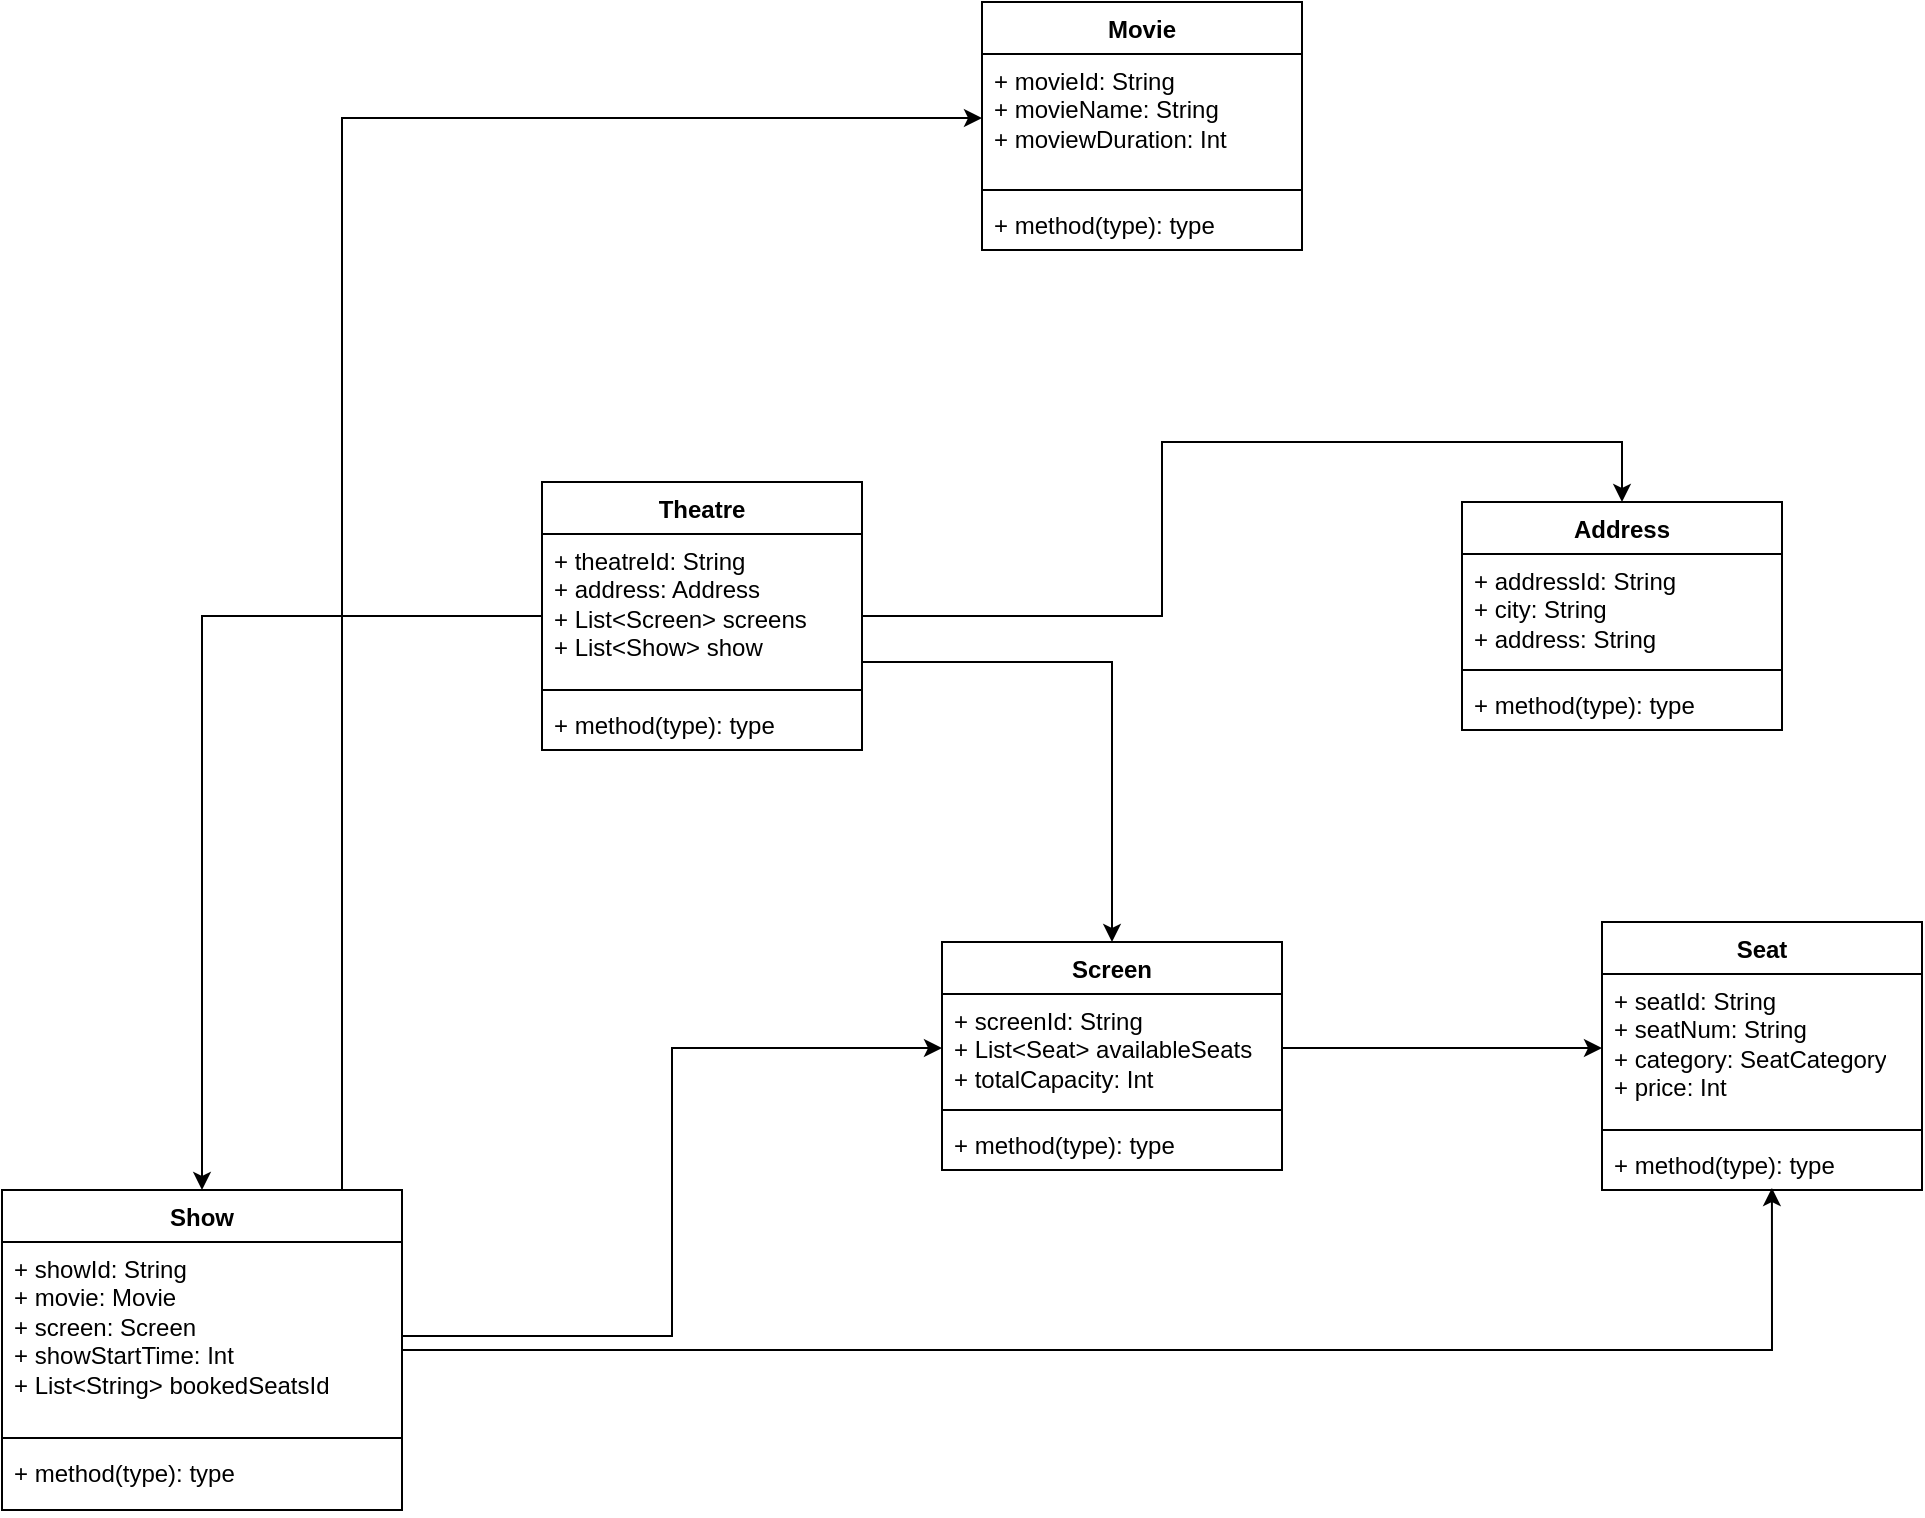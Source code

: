 <mxfile version="26.0.3">
  <diagram name="Page-1" id="yMcLuJoqtXdXXX276KyM">
    <mxGraphModel dx="2620" dy="1086" grid="1" gridSize="10" guides="1" tooltips="1" connect="1" arrows="1" fold="1" page="1" pageScale="1" pageWidth="827" pageHeight="1169" math="0" shadow="0">
      <root>
        <mxCell id="0" />
        <mxCell id="1" parent="0" />
        <mxCell id="469wpsaRu-cD0qPaD7Tg-1" value="Movie" style="swimlane;fontStyle=1;align=center;verticalAlign=top;childLayout=stackLayout;horizontal=1;startSize=26;horizontalStack=0;resizeParent=1;resizeParentMax=0;resizeLast=0;collapsible=1;marginBottom=0;whiteSpace=wrap;html=1;" vertex="1" parent="1">
          <mxGeometry x="220" y="150" width="160" height="124" as="geometry" />
        </mxCell>
        <mxCell id="469wpsaRu-cD0qPaD7Tg-2" value="+ movieId: String&lt;div&gt;+ movieName: String&lt;/div&gt;&lt;div&gt;+ moviewDuration: Int&amp;nbsp;&lt;/div&gt;" style="text;strokeColor=none;fillColor=none;align=left;verticalAlign=top;spacingLeft=4;spacingRight=4;overflow=hidden;rotatable=0;points=[[0,0.5],[1,0.5]];portConstraint=eastwest;whiteSpace=wrap;html=1;" vertex="1" parent="469wpsaRu-cD0qPaD7Tg-1">
          <mxGeometry y="26" width="160" height="64" as="geometry" />
        </mxCell>
        <mxCell id="469wpsaRu-cD0qPaD7Tg-3" value="" style="line;strokeWidth=1;fillColor=none;align=left;verticalAlign=middle;spacingTop=-1;spacingLeft=3;spacingRight=3;rotatable=0;labelPosition=right;points=[];portConstraint=eastwest;strokeColor=inherit;" vertex="1" parent="469wpsaRu-cD0qPaD7Tg-1">
          <mxGeometry y="90" width="160" height="8" as="geometry" />
        </mxCell>
        <mxCell id="469wpsaRu-cD0qPaD7Tg-4" value="+ method(type): type" style="text;strokeColor=none;fillColor=none;align=left;verticalAlign=top;spacingLeft=4;spacingRight=4;overflow=hidden;rotatable=0;points=[[0,0.5],[1,0.5]];portConstraint=eastwest;whiteSpace=wrap;html=1;" vertex="1" parent="469wpsaRu-cD0qPaD7Tg-1">
          <mxGeometry y="98" width="160" height="26" as="geometry" />
        </mxCell>
        <mxCell id="469wpsaRu-cD0qPaD7Tg-5" value="Address" style="swimlane;fontStyle=1;align=center;verticalAlign=top;childLayout=stackLayout;horizontal=1;startSize=26;horizontalStack=0;resizeParent=1;resizeParentMax=0;resizeLast=0;collapsible=1;marginBottom=0;whiteSpace=wrap;html=1;" vertex="1" parent="1">
          <mxGeometry x="460" y="400" width="160" height="114" as="geometry" />
        </mxCell>
        <mxCell id="469wpsaRu-cD0qPaD7Tg-6" value="+ addressId: String&lt;div&gt;+ city: String&lt;/div&gt;&lt;div&gt;+ address: String&lt;/div&gt;" style="text;strokeColor=none;fillColor=none;align=left;verticalAlign=top;spacingLeft=4;spacingRight=4;overflow=hidden;rotatable=0;points=[[0,0.5],[1,0.5]];portConstraint=eastwest;whiteSpace=wrap;html=1;" vertex="1" parent="469wpsaRu-cD0qPaD7Tg-5">
          <mxGeometry y="26" width="160" height="54" as="geometry" />
        </mxCell>
        <mxCell id="469wpsaRu-cD0qPaD7Tg-7" value="" style="line;strokeWidth=1;fillColor=none;align=left;verticalAlign=middle;spacingTop=-1;spacingLeft=3;spacingRight=3;rotatable=0;labelPosition=right;points=[];portConstraint=eastwest;strokeColor=inherit;" vertex="1" parent="469wpsaRu-cD0qPaD7Tg-5">
          <mxGeometry y="80" width="160" height="8" as="geometry" />
        </mxCell>
        <mxCell id="469wpsaRu-cD0qPaD7Tg-8" value="+ method(type): type" style="text;strokeColor=none;fillColor=none;align=left;verticalAlign=top;spacingLeft=4;spacingRight=4;overflow=hidden;rotatable=0;points=[[0,0.5],[1,0.5]];portConstraint=eastwest;whiteSpace=wrap;html=1;" vertex="1" parent="469wpsaRu-cD0qPaD7Tg-5">
          <mxGeometry y="88" width="160" height="26" as="geometry" />
        </mxCell>
        <mxCell id="469wpsaRu-cD0qPaD7Tg-29" style="edgeStyle=orthogonalEdgeStyle;rounded=0;orthogonalLoop=1;jettySize=auto;html=1;entryX=0.5;entryY=0;entryDx=0;entryDy=0;" edge="1" parent="1" source="469wpsaRu-cD0qPaD7Tg-9" target="469wpsaRu-cD0qPaD7Tg-21">
          <mxGeometry relative="1" as="geometry" />
        </mxCell>
        <mxCell id="469wpsaRu-cD0qPaD7Tg-30" style="edgeStyle=orthogonalEdgeStyle;rounded=0;orthogonalLoop=1;jettySize=auto;html=1;entryX=0.5;entryY=0;entryDx=0;entryDy=0;" edge="1" parent="1" source="469wpsaRu-cD0qPaD7Tg-9" target="469wpsaRu-cD0qPaD7Tg-5">
          <mxGeometry relative="1" as="geometry" />
        </mxCell>
        <mxCell id="469wpsaRu-cD0qPaD7Tg-9" value="Theatre" style="swimlane;fontStyle=1;align=center;verticalAlign=top;childLayout=stackLayout;horizontal=1;startSize=26;horizontalStack=0;resizeParent=1;resizeParentMax=0;resizeLast=0;collapsible=1;marginBottom=0;whiteSpace=wrap;html=1;" vertex="1" parent="1">
          <mxGeometry y="390" width="160" height="134" as="geometry" />
        </mxCell>
        <mxCell id="469wpsaRu-cD0qPaD7Tg-10" value="+ theatreId: String&lt;div&gt;+ address: Address&lt;/div&gt;&lt;div&gt;+ List&amp;lt;Screen&amp;gt; screens&lt;/div&gt;&lt;div&gt;+ List&amp;lt;Show&amp;gt; show&lt;/div&gt;" style="text;strokeColor=none;fillColor=none;align=left;verticalAlign=top;spacingLeft=4;spacingRight=4;overflow=hidden;rotatable=0;points=[[0,0.5],[1,0.5]];portConstraint=eastwest;whiteSpace=wrap;html=1;" vertex="1" parent="469wpsaRu-cD0qPaD7Tg-9">
          <mxGeometry y="26" width="160" height="74" as="geometry" />
        </mxCell>
        <mxCell id="469wpsaRu-cD0qPaD7Tg-11" value="" style="line;strokeWidth=1;fillColor=none;align=left;verticalAlign=middle;spacingTop=-1;spacingLeft=3;spacingRight=3;rotatable=0;labelPosition=right;points=[];portConstraint=eastwest;strokeColor=inherit;" vertex="1" parent="469wpsaRu-cD0qPaD7Tg-9">
          <mxGeometry y="100" width="160" height="8" as="geometry" />
        </mxCell>
        <mxCell id="469wpsaRu-cD0qPaD7Tg-12" value="+ method(type): type" style="text;strokeColor=none;fillColor=none;align=left;verticalAlign=top;spacingLeft=4;spacingRight=4;overflow=hidden;rotatable=0;points=[[0,0.5],[1,0.5]];portConstraint=eastwest;whiteSpace=wrap;html=1;" vertex="1" parent="469wpsaRu-cD0qPaD7Tg-9">
          <mxGeometry y="108" width="160" height="26" as="geometry" />
        </mxCell>
        <mxCell id="469wpsaRu-cD0qPaD7Tg-13" value="Screen" style="swimlane;fontStyle=1;align=center;verticalAlign=top;childLayout=stackLayout;horizontal=1;startSize=26;horizontalStack=0;resizeParent=1;resizeParentMax=0;resizeLast=0;collapsible=1;marginBottom=0;whiteSpace=wrap;html=1;" vertex="1" parent="1">
          <mxGeometry x="200" y="620" width="170" height="114" as="geometry" />
        </mxCell>
        <mxCell id="469wpsaRu-cD0qPaD7Tg-14" value="+ screenId: String&lt;div&gt;+ List&amp;lt;Seat&amp;gt; availableSeats&lt;/div&gt;&lt;div&gt;+ totalCapacity: Int&lt;/div&gt;" style="text;strokeColor=none;fillColor=none;align=left;verticalAlign=top;spacingLeft=4;spacingRight=4;overflow=hidden;rotatable=0;points=[[0,0.5],[1,0.5]];portConstraint=eastwest;whiteSpace=wrap;html=1;" vertex="1" parent="469wpsaRu-cD0qPaD7Tg-13">
          <mxGeometry y="26" width="170" height="54" as="geometry" />
        </mxCell>
        <mxCell id="469wpsaRu-cD0qPaD7Tg-15" value="" style="line;strokeWidth=1;fillColor=none;align=left;verticalAlign=middle;spacingTop=-1;spacingLeft=3;spacingRight=3;rotatable=0;labelPosition=right;points=[];portConstraint=eastwest;strokeColor=inherit;" vertex="1" parent="469wpsaRu-cD0qPaD7Tg-13">
          <mxGeometry y="80" width="170" height="8" as="geometry" />
        </mxCell>
        <mxCell id="469wpsaRu-cD0qPaD7Tg-16" value="+ method(type): type" style="text;strokeColor=none;fillColor=none;align=left;verticalAlign=top;spacingLeft=4;spacingRight=4;overflow=hidden;rotatable=0;points=[[0,0.5],[1,0.5]];portConstraint=eastwest;whiteSpace=wrap;html=1;" vertex="1" parent="469wpsaRu-cD0qPaD7Tg-13">
          <mxGeometry y="88" width="170" height="26" as="geometry" />
        </mxCell>
        <mxCell id="469wpsaRu-cD0qPaD7Tg-17" value="Seat" style="swimlane;fontStyle=1;align=center;verticalAlign=top;childLayout=stackLayout;horizontal=1;startSize=26;horizontalStack=0;resizeParent=1;resizeParentMax=0;resizeLast=0;collapsible=1;marginBottom=0;whiteSpace=wrap;html=1;" vertex="1" parent="1">
          <mxGeometry x="530" y="610" width="160" height="134" as="geometry" />
        </mxCell>
        <mxCell id="469wpsaRu-cD0qPaD7Tg-18" value="+ seatId: String&lt;div&gt;+ seatNum: String&lt;/div&gt;&lt;div&gt;+ category: SeatCategory&lt;/div&gt;&lt;div&gt;+ price: Int&lt;/div&gt;" style="text;strokeColor=none;fillColor=none;align=left;verticalAlign=top;spacingLeft=4;spacingRight=4;overflow=hidden;rotatable=0;points=[[0,0.5],[1,0.5]];portConstraint=eastwest;whiteSpace=wrap;html=1;" vertex="1" parent="469wpsaRu-cD0qPaD7Tg-17">
          <mxGeometry y="26" width="160" height="74" as="geometry" />
        </mxCell>
        <mxCell id="469wpsaRu-cD0qPaD7Tg-19" value="" style="line;strokeWidth=1;fillColor=none;align=left;verticalAlign=middle;spacingTop=-1;spacingLeft=3;spacingRight=3;rotatable=0;labelPosition=right;points=[];portConstraint=eastwest;strokeColor=inherit;" vertex="1" parent="469wpsaRu-cD0qPaD7Tg-17">
          <mxGeometry y="100" width="160" height="8" as="geometry" />
        </mxCell>
        <mxCell id="469wpsaRu-cD0qPaD7Tg-20" value="+ method(type): type" style="text;strokeColor=none;fillColor=none;align=left;verticalAlign=top;spacingLeft=4;spacingRight=4;overflow=hidden;rotatable=0;points=[[0,0.5],[1,0.5]];portConstraint=eastwest;whiteSpace=wrap;html=1;" vertex="1" parent="469wpsaRu-cD0qPaD7Tg-17">
          <mxGeometry y="108" width="160" height="26" as="geometry" />
        </mxCell>
        <mxCell id="469wpsaRu-cD0qPaD7Tg-26" style="edgeStyle=orthogonalEdgeStyle;rounded=0;orthogonalLoop=1;jettySize=auto;html=1;" edge="1" parent="1" source="469wpsaRu-cD0qPaD7Tg-21" target="469wpsaRu-cD0qPaD7Tg-2">
          <mxGeometry relative="1" as="geometry">
            <Array as="points">
              <mxPoint x="-100" y="208" />
            </Array>
          </mxGeometry>
        </mxCell>
        <mxCell id="469wpsaRu-cD0qPaD7Tg-21" value="Show" style="swimlane;fontStyle=1;align=center;verticalAlign=top;childLayout=stackLayout;horizontal=1;startSize=26;horizontalStack=0;resizeParent=1;resizeParentMax=0;resizeLast=0;collapsible=1;marginBottom=0;whiteSpace=wrap;html=1;" vertex="1" parent="1">
          <mxGeometry x="-270" y="744" width="200" height="160" as="geometry" />
        </mxCell>
        <mxCell id="469wpsaRu-cD0qPaD7Tg-22" value="+ showId: String&lt;div&gt;+ movie: Movie&lt;/div&gt;&lt;div&gt;+ screen: Screen&lt;/div&gt;&lt;div&gt;+ showStartTime: Int&lt;/div&gt;&lt;div&gt;+ List&amp;lt;String&amp;gt; bookedSeatsId&lt;/div&gt;" style="text;strokeColor=none;fillColor=none;align=left;verticalAlign=top;spacingLeft=4;spacingRight=4;overflow=hidden;rotatable=0;points=[[0,0.5],[1,0.5]];portConstraint=eastwest;whiteSpace=wrap;html=1;" vertex="1" parent="469wpsaRu-cD0qPaD7Tg-21">
          <mxGeometry y="26" width="200" height="94" as="geometry" />
        </mxCell>
        <mxCell id="469wpsaRu-cD0qPaD7Tg-23" value="" style="line;strokeWidth=1;fillColor=none;align=left;verticalAlign=middle;spacingTop=-1;spacingLeft=3;spacingRight=3;rotatable=0;labelPosition=right;points=[];portConstraint=eastwest;strokeColor=inherit;" vertex="1" parent="469wpsaRu-cD0qPaD7Tg-21">
          <mxGeometry y="120" width="200" height="8" as="geometry" />
        </mxCell>
        <mxCell id="469wpsaRu-cD0qPaD7Tg-24" value="+ method(type): type" style="text;strokeColor=none;fillColor=none;align=left;verticalAlign=top;spacingLeft=4;spacingRight=4;overflow=hidden;rotatable=0;points=[[0,0.5],[1,0.5]];portConstraint=eastwest;whiteSpace=wrap;html=1;" vertex="1" parent="469wpsaRu-cD0qPaD7Tg-21">
          <mxGeometry y="128" width="200" height="32" as="geometry" />
        </mxCell>
        <mxCell id="469wpsaRu-cD0qPaD7Tg-27" style="edgeStyle=orthogonalEdgeStyle;rounded=0;orthogonalLoop=1;jettySize=auto;html=1;entryX=0;entryY=0.5;entryDx=0;entryDy=0;" edge="1" parent="1" source="469wpsaRu-cD0qPaD7Tg-22" target="469wpsaRu-cD0qPaD7Tg-14">
          <mxGeometry relative="1" as="geometry" />
        </mxCell>
        <mxCell id="469wpsaRu-cD0qPaD7Tg-28" style="edgeStyle=orthogonalEdgeStyle;rounded=0;orthogonalLoop=1;jettySize=auto;html=1;entryX=0.5;entryY=0;entryDx=0;entryDy=0;" edge="1" parent="1" source="469wpsaRu-cD0qPaD7Tg-10" target="469wpsaRu-cD0qPaD7Tg-13">
          <mxGeometry relative="1" as="geometry">
            <Array as="points">
              <mxPoint x="285" y="480" />
            </Array>
          </mxGeometry>
        </mxCell>
        <mxCell id="469wpsaRu-cD0qPaD7Tg-31" style="edgeStyle=orthogonalEdgeStyle;rounded=0;orthogonalLoop=1;jettySize=auto;html=1;entryX=0;entryY=0.5;entryDx=0;entryDy=0;" edge="1" parent="1" source="469wpsaRu-cD0qPaD7Tg-14" target="469wpsaRu-cD0qPaD7Tg-18">
          <mxGeometry relative="1" as="geometry" />
        </mxCell>
        <mxCell id="469wpsaRu-cD0qPaD7Tg-32" style="edgeStyle=orthogonalEdgeStyle;rounded=0;orthogonalLoop=1;jettySize=auto;html=1;entryX=0.531;entryY=0.962;entryDx=0;entryDy=0;entryPerimeter=0;" edge="1" parent="1" source="469wpsaRu-cD0qPaD7Tg-21" target="469wpsaRu-cD0qPaD7Tg-20">
          <mxGeometry relative="1" as="geometry" />
        </mxCell>
      </root>
    </mxGraphModel>
  </diagram>
</mxfile>
